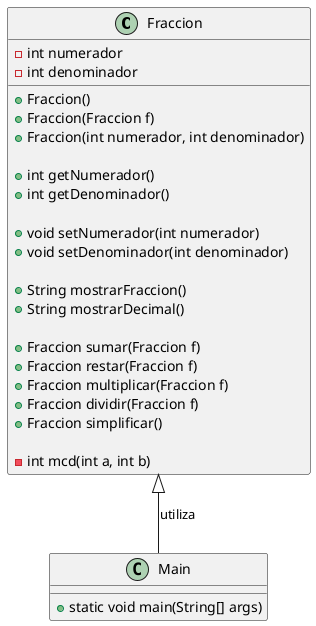 @startuml Diagrama
class Fraccion {
    - int numerador
    - int denominador

    + Fraccion()
    + Fraccion(Fraccion f)
    + Fraccion(int numerador, int denominador)

    + int getNumerador()
    + int getDenominador()

    + void setNumerador(int numerador)
    + void setDenominador(int denominador)

    + String mostrarFraccion()
    + String mostrarDecimal()

    + Fraccion sumar(Fraccion f)
    + Fraccion restar(Fraccion f)
    + Fraccion multiplicar(Fraccion f)
    + Fraccion dividir(Fraccion f)
    + Fraccion simplificar()

    - int mcd(int a, int b)
}

class Main {
    + static void main(String[] args)
}

Fraccion <|-- Main : utiliza
@enduml